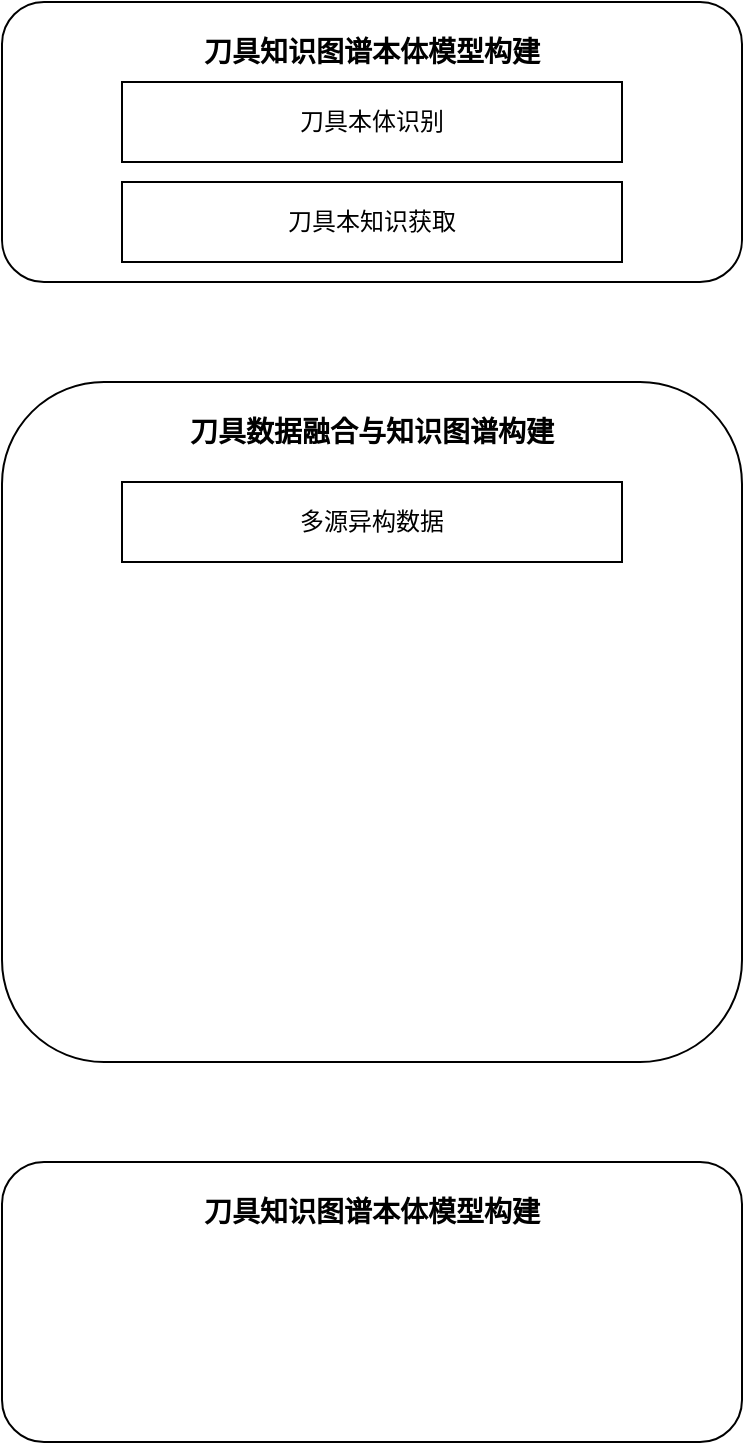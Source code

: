 <mxfile version="21.6.2" type="github">
  <diagram name="Page-1" id="p1Gr9pFNRzvYWjwsrW89">
    <mxGraphModel dx="1232" dy="1106" grid="1" gridSize="10" guides="1" tooltips="1" connect="1" arrows="1" fold="1" page="1" pageScale="1" pageWidth="827" pageHeight="1169" math="0" shadow="0">
      <root>
        <mxCell id="0" />
        <mxCell id="1" parent="0" />
        <mxCell id="OfRuzW8HElULrBoSLvWS-1" value="" style="rounded=1;whiteSpace=wrap;html=1;" vertex="1" parent="1">
          <mxGeometry x="160" y="120" width="370" height="140" as="geometry" />
        </mxCell>
        <mxCell id="OfRuzW8HElULrBoSLvWS-2" value="&lt;font style=&quot;font-size: 14px;&quot;&gt;&lt;b&gt;刀具知识图谱本体模型构建&lt;/b&gt;&lt;/font&gt;" style="text;html=1;strokeColor=none;fillColor=none;align=center;verticalAlign=middle;whiteSpace=wrap;rounded=0;" vertex="1" parent="1">
          <mxGeometry x="240" y="130" width="210" height="30" as="geometry" />
        </mxCell>
        <mxCell id="OfRuzW8HElULrBoSLvWS-3" value="" style="rounded=1;whiteSpace=wrap;html=1;" vertex="1" parent="1">
          <mxGeometry x="160" y="310" width="370" height="340" as="geometry" />
        </mxCell>
        <mxCell id="OfRuzW8HElULrBoSLvWS-4" value="&lt;font style=&quot;font-size: 14px;&quot;&gt;&lt;b&gt;刀具数据融合与知识图谱构建&lt;/b&gt;&lt;/font&gt;" style="text;html=1;strokeColor=none;fillColor=none;align=center;verticalAlign=middle;whiteSpace=wrap;rounded=0;" vertex="1" parent="1">
          <mxGeometry x="240" y="320" width="210" height="30" as="geometry" />
        </mxCell>
        <mxCell id="OfRuzW8HElULrBoSLvWS-5" value="" style="rounded=1;whiteSpace=wrap;html=1;" vertex="1" parent="1">
          <mxGeometry x="160" y="700" width="370" height="140" as="geometry" />
        </mxCell>
        <mxCell id="OfRuzW8HElULrBoSLvWS-6" value="&lt;font style=&quot;font-size: 14px;&quot;&gt;&lt;b&gt;刀具知识图谱本体模型构建&lt;/b&gt;&lt;/font&gt;" style="text;html=1;strokeColor=none;fillColor=none;align=center;verticalAlign=middle;whiteSpace=wrap;rounded=0;" vertex="1" parent="1">
          <mxGeometry x="240" y="710" width="210" height="30" as="geometry" />
        </mxCell>
        <mxCell id="OfRuzW8HElULrBoSLvWS-7" value="刀具本体识别" style="rounded=0;whiteSpace=wrap;html=1;" vertex="1" parent="1">
          <mxGeometry x="220" y="160" width="250" height="40" as="geometry" />
        </mxCell>
        <mxCell id="OfRuzW8HElULrBoSLvWS-8" value="刀具本知识获取" style="rounded=0;whiteSpace=wrap;html=1;" vertex="1" parent="1">
          <mxGeometry x="220" y="210" width="250" height="40" as="geometry" />
        </mxCell>
        <mxCell id="OfRuzW8HElULrBoSLvWS-9" value="多源异构数据" style="rounded=0;whiteSpace=wrap;html=1;" vertex="1" parent="1">
          <mxGeometry x="220" y="360" width="250" height="40" as="geometry" />
        </mxCell>
      </root>
    </mxGraphModel>
  </diagram>
</mxfile>
